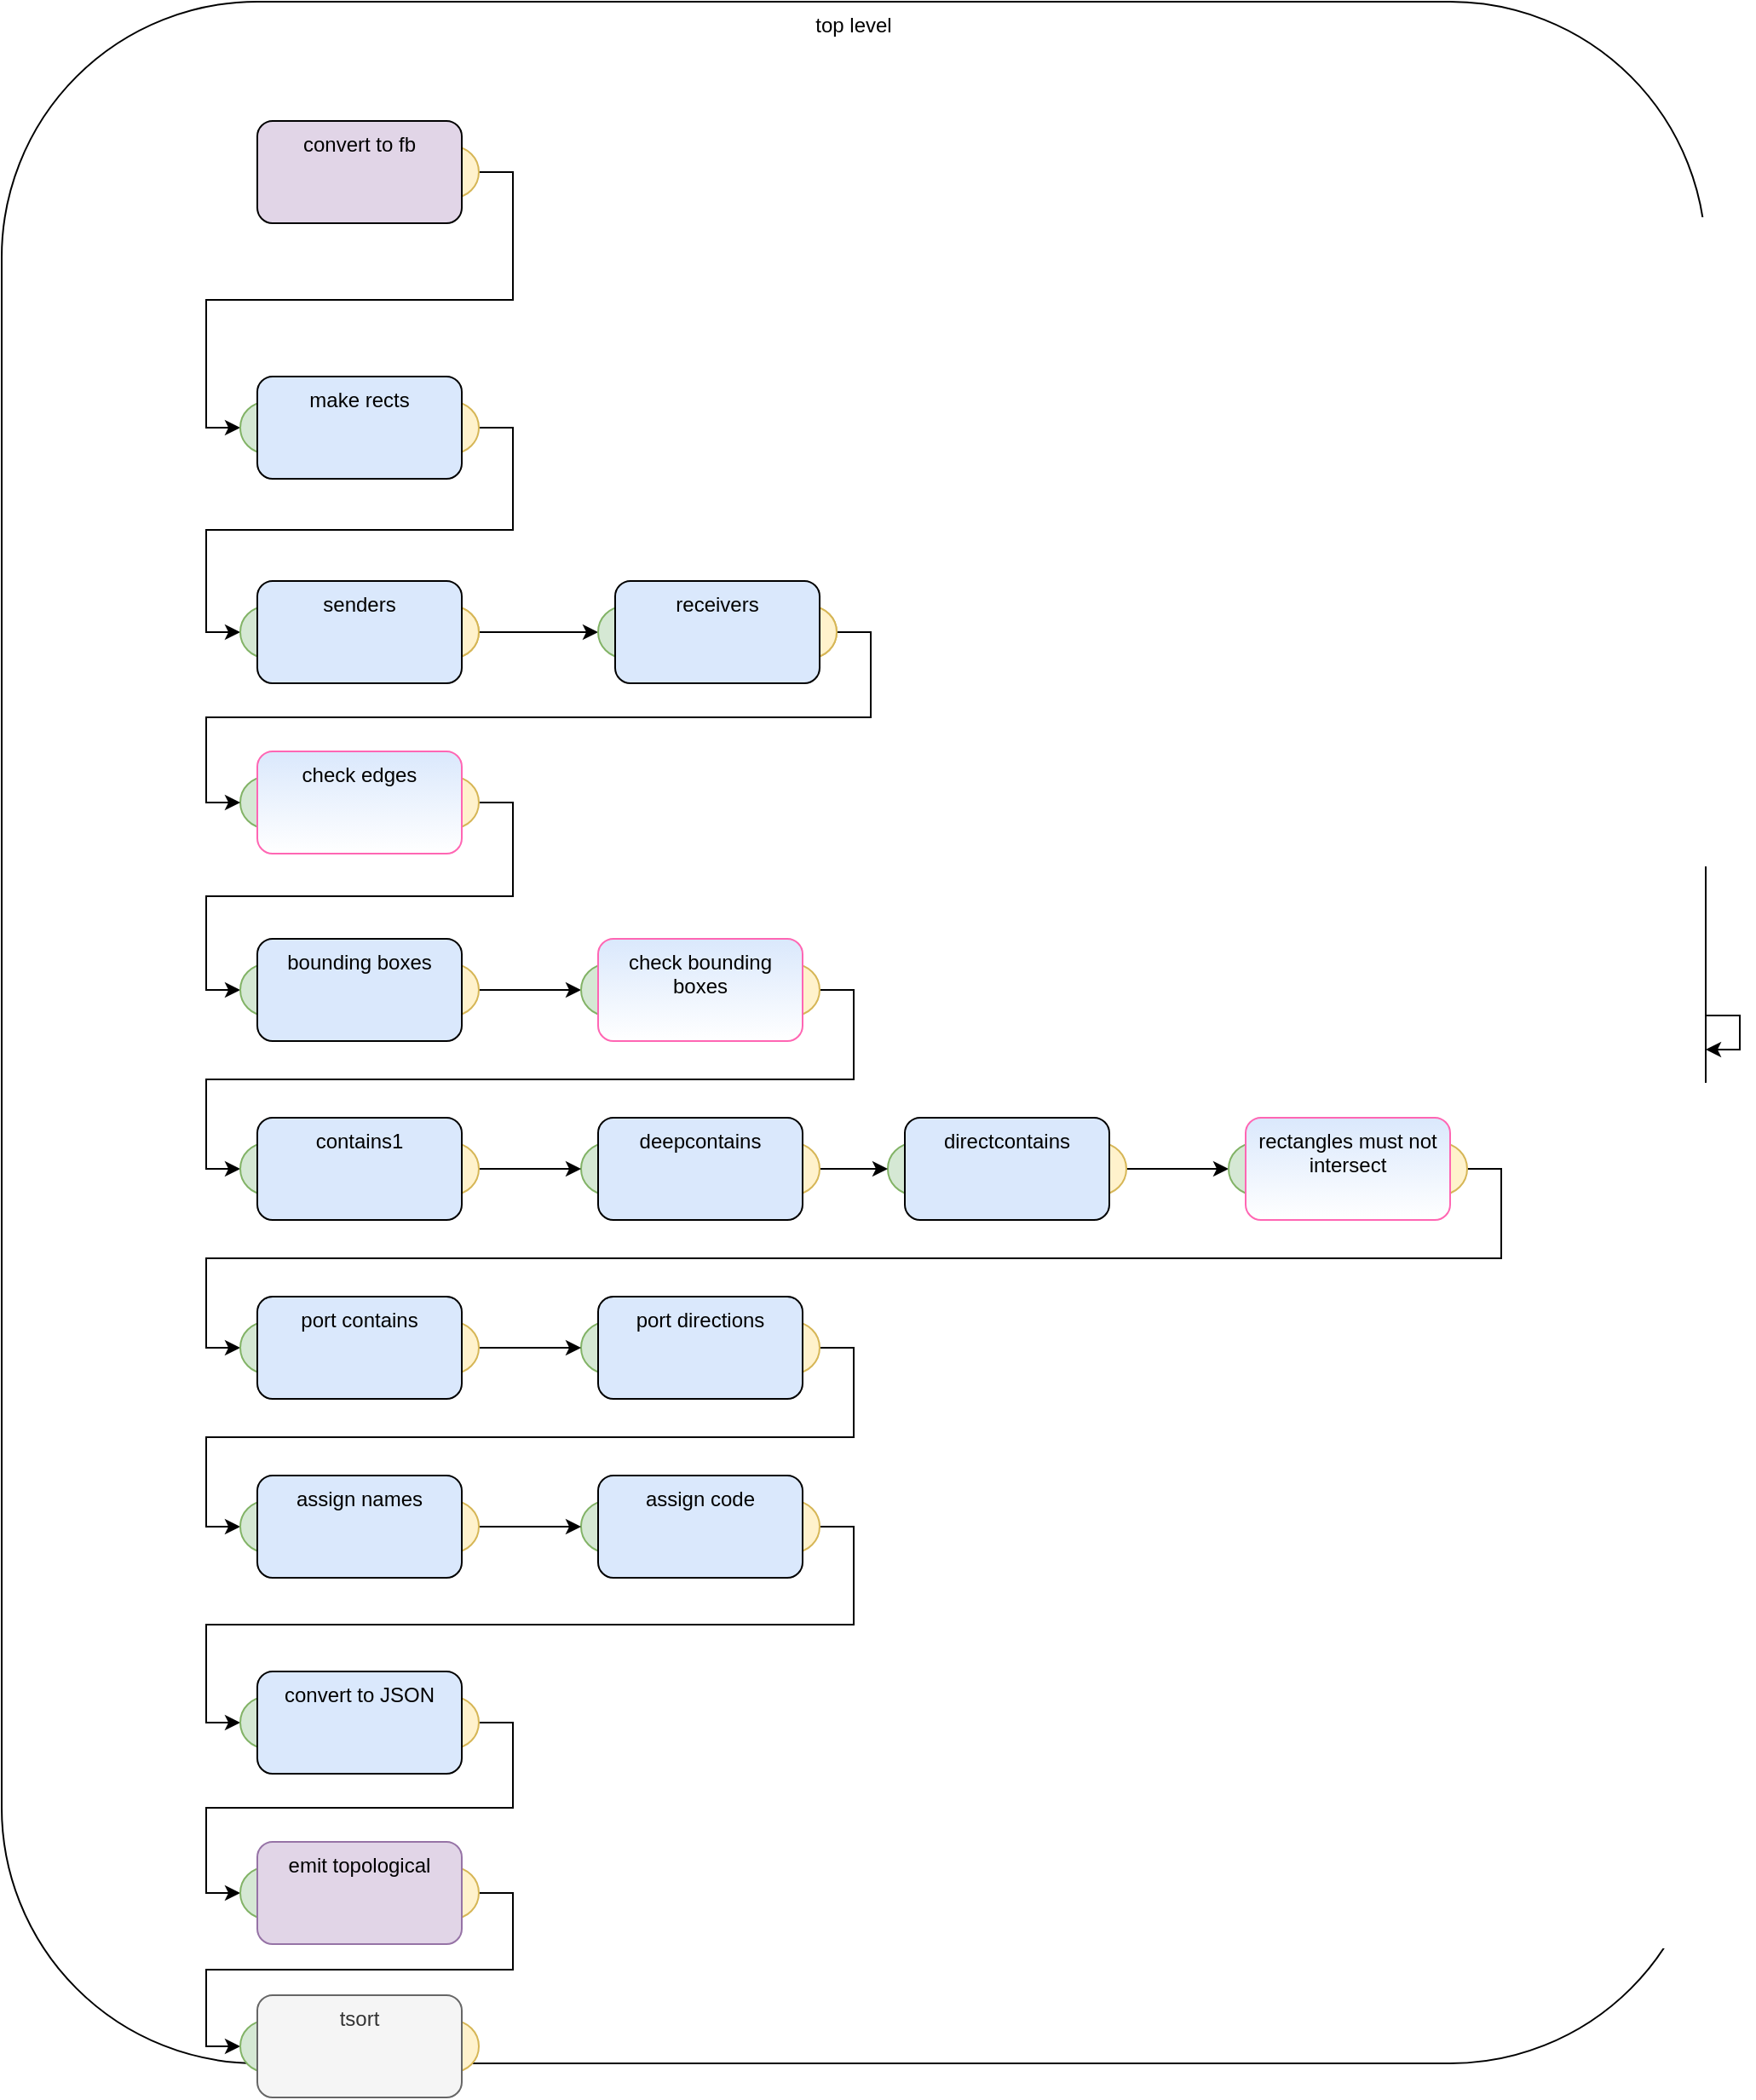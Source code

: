 <mxfile version="14.6.13" type="device"><diagram id="UL2OmWR_p9KJ0XYvqh1g" name="Page-1"><mxGraphModel dx="1106" dy="806" grid="1" gridSize="10" guides="1" tooltips="1" connect="1" arrows="1" fold="1" page="1" pageScale="1" pageWidth="1100" pageHeight="850" math="0" shadow="0"><root><mxCell id="0"/><mxCell id="1" parent="0"/><mxCell id="ybbTwsdQuFU4afnuUeu4-42" value="top level" style="rounded=1;whiteSpace=wrap;html=1;verticalAlign=top;" parent="1" vertex="1"><mxGeometry x="60" y="110" width="1000" height="1210" as="geometry"/></mxCell><mxCell id="zQYMD_BdRtTKSIAUS-H2-179" style="edgeStyle=orthogonalEdgeStyle;rounded=0;orthogonalLoop=1;jettySize=auto;html=1;exitX=1;exitY=0.5;exitDx=0;exitDy=0;entryX=0;entryY=0.5;entryDx=0;entryDy=0;" edge="1" parent="1" source="zQYMD_BdRtTKSIAUS-H2-92" target="zQYMD_BdRtTKSIAUS-H2-112"><mxGeometry relative="1" as="geometry"/></mxCell><mxCell id="zQYMD_BdRtTKSIAUS-H2-92" value="" style="ellipse;whiteSpace=wrap;html=1;aspect=fixed;fillColor=#fff2cc;align=center;strokeColor=#d6b656;textOpacity=50;verticalAlign=top;" vertex="1" parent="1"><mxGeometry x="310" y="195" width="30" height="30" as="geometry"/></mxCell><mxCell id="zQYMD_BdRtTKSIAUS-H2-232" style="edgeStyle=orthogonalEdgeStyle;rounded=0;orthogonalLoop=1;jettySize=auto;html=1;exitX=1;exitY=0.5;exitDx=0;exitDy=0;entryX=0;entryY=0.5;entryDx=0;entryDy=0;" edge="1" parent="1" source="zQYMD_BdRtTKSIAUS-H2-105" target="zQYMD_BdRtTKSIAUS-H2-163"><mxGeometry relative="1" as="geometry"/></mxCell><mxCell id="zQYMD_BdRtTKSIAUS-H2-105" value="" style="ellipse;whiteSpace=wrap;html=1;aspect=fixed;fillColor=#fff2cc;align=center;strokeColor=#d6b656;textOpacity=50;verticalAlign=top;" vertex="1" parent="1"><mxGeometry x="310" y="345" width="30" height="30" as="geometry"/></mxCell><mxCell id="zQYMD_BdRtTKSIAUS-H2-234" style="edgeStyle=orthogonalEdgeStyle;rounded=0;orthogonalLoop=1;jettySize=auto;html=1;exitX=1;exitY=0.5;exitDx=0;exitDy=0;entryX=0;entryY=0.5;entryDx=0;entryDy=0;" edge="1" parent="1" source="zQYMD_BdRtTKSIAUS-H2-107" target="zQYMD_BdRtTKSIAUS-H2-114"><mxGeometry relative="1" as="geometry"/></mxCell><mxCell id="zQYMD_BdRtTKSIAUS-H2-107" value="" style="ellipse;whiteSpace=wrap;html=1;aspect=fixed;fillColor=#fff2cc;align=center;strokeColor=#d6b656;textOpacity=50;verticalAlign=top;" vertex="1" parent="1"><mxGeometry x="310" y="565" width="30" height="30" as="geometry"/></mxCell><mxCell id="zQYMD_BdRtTKSIAUS-H2-108" style="edgeStyle=orthogonalEdgeStyle;rounded=0;orthogonalLoop=1;jettySize=auto;html=1;exitX=1;exitY=0.5;exitDx=0;exitDy=0;" edge="1" parent="1" source="zQYMD_BdRtTKSIAUS-H2-109" target="zQYMD_BdRtTKSIAUS-H2-115"><mxGeometry relative="1" as="geometry"/></mxCell><mxCell id="zQYMD_BdRtTKSIAUS-H2-109" value="" style="ellipse;whiteSpace=wrap;html=1;aspect=fixed;fillColor=#fff2cc;align=center;strokeColor=#d6b656;textOpacity=50;verticalAlign=top;" vertex="1" parent="1"><mxGeometry x="310" y="675" width="30" height="30" as="geometry"/></mxCell><mxCell id="zQYMD_BdRtTKSIAUS-H2-199" style="edgeStyle=orthogonalEdgeStyle;rounded=0;orthogonalLoop=1;jettySize=auto;html=1;exitX=1;exitY=0.5;exitDx=0;exitDy=0;entryX=0;entryY=0.5;entryDx=0;entryDy=0;" edge="1" parent="1" source="zQYMD_BdRtTKSIAUS-H2-111" target="zQYMD_BdRtTKSIAUS-H2-194"><mxGeometry relative="1" as="geometry"/></mxCell><mxCell id="zQYMD_BdRtTKSIAUS-H2-111" value="" style="ellipse;whiteSpace=wrap;html=1;aspect=fixed;fillColor=#fff2cc;align=center;strokeColor=#d6b656;textOpacity=50;verticalAlign=top;" vertex="1" parent="1"><mxGeometry x="510" y="675" width="30" height="30" as="geometry"/></mxCell><mxCell id="zQYMD_BdRtTKSIAUS-H2-112" value="" style="ellipse;whiteSpace=wrap;html=1;aspect=fixed;fillColor=#d5e8d4;align=center;strokeColor=#82b366;textOpacity=50;verticalAlign=top;" vertex="1" parent="1"><mxGeometry x="200" y="345" width="30" height="30" as="geometry"/></mxCell><mxCell id="zQYMD_BdRtTKSIAUS-H2-113" value="" style="ellipse;whiteSpace=wrap;html=1;aspect=fixed;fillColor=#d5e8d4;align=center;strokeColor=#82b366;textOpacity=50;verticalAlign=top;" vertex="1" parent="1"><mxGeometry x="200" y="565" width="30" height="30" as="geometry"/></mxCell><mxCell id="zQYMD_BdRtTKSIAUS-H2-114" value="" style="ellipse;whiteSpace=wrap;html=1;aspect=fixed;fillColor=#d5e8d4;align=center;strokeColor=#82b366;textOpacity=50;verticalAlign=top;" vertex="1" parent="1"><mxGeometry x="200" y="675" width="30" height="30" as="geometry"/></mxCell><mxCell id="zQYMD_BdRtTKSIAUS-H2-115" value="" style="ellipse;whiteSpace=wrap;html=1;aspect=fixed;fillColor=#d5e8d4;align=center;strokeColor=#82b366;textOpacity=50;verticalAlign=top;" vertex="1" parent="1"><mxGeometry x="400" y="675" width="30" height="30" as="geometry"/></mxCell><mxCell id="zQYMD_BdRtTKSIAUS-H2-150" value="convert to fb" style="rounded=1;whiteSpace=wrap;html=1;fillColor=#e1d5e7;verticalAlign=top;" vertex="1" parent="1"><mxGeometry x="210" y="180" width="120" height="60" as="geometry"/></mxCell><mxCell id="zQYMD_BdRtTKSIAUS-H2-154" value="make rects" style="rounded=1;whiteSpace=wrap;html=1;fillColor=#dae8fc;verticalAlign=top;" vertex="1" parent="1"><mxGeometry x="210" y="330" width="120" height="60" as="geometry"/></mxCell><mxCell id="zQYMD_BdRtTKSIAUS-H2-155" value="check edges" style="rounded=1;whiteSpace=wrap;html=1;verticalAlign=top;fillColor=#dae8fc;gradientColor=#ffffff;strokeColor=#FF66B3;" vertex="1" parent="1"><mxGeometry x="210" y="550" width="120" height="60" as="geometry"/></mxCell><mxCell id="zQYMD_BdRtTKSIAUS-H2-156" value="bounding boxes" style="rounded=1;whiteSpace=wrap;html=1;fillColor=#dae8fc;verticalAlign=top;" vertex="1" parent="1"><mxGeometry x="210" y="660" width="120" height="60" as="geometry"/></mxCell><mxCell id="zQYMD_BdRtTKSIAUS-H2-157" value="check bounding boxes" style="rounded=1;whiteSpace=wrap;html=1;verticalAlign=top;fillColor=#dae8fc;gradientColor=#ffffff;strokeColor=#FF66B3;" vertex="1" parent="1"><mxGeometry x="410" y="660" width="120" height="60" as="geometry"/></mxCell><mxCell id="zQYMD_BdRtTKSIAUS-H2-162" value="" style="ellipse;whiteSpace=wrap;html=1;aspect=fixed;fillColor=#fff2cc;align=center;strokeColor=#d6b656;textOpacity=50;verticalAlign=top;" vertex="1" parent="1"><mxGeometry x="310" y="465" width="30" height="30" as="geometry"/></mxCell><mxCell id="zQYMD_BdRtTKSIAUS-H2-163" value="" style="ellipse;whiteSpace=wrap;html=1;aspect=fixed;fillColor=#d5e8d4;align=center;strokeColor=#82b366;textOpacity=50;verticalAlign=top;" vertex="1" parent="1"><mxGeometry x="200" y="465" width="30" height="30" as="geometry"/></mxCell><mxCell id="zQYMD_BdRtTKSIAUS-H2-164" style="edgeStyle=orthogonalEdgeStyle;rounded=0;orthogonalLoop=1;jettySize=auto;html=1;exitX=1;exitY=0.5;exitDx=0;exitDy=0;entryX=0;entryY=0.5;entryDx=0;entryDy=0;" edge="1" parent="1" source="zQYMD_BdRtTKSIAUS-H2-165" target="zQYMD_BdRtTKSIAUS-H2-168"><mxGeometry relative="1" as="geometry"/></mxCell><mxCell id="zQYMD_BdRtTKSIAUS-H2-165" value="" style="ellipse;whiteSpace=wrap;html=1;aspect=fixed;fillColor=#fff2cc;align=center;strokeColor=#d6b656;textOpacity=50;verticalAlign=top;" vertex="1" parent="1"><mxGeometry x="310" y="465" width="30" height="30" as="geometry"/></mxCell><mxCell id="zQYMD_BdRtTKSIAUS-H2-166" value="senders" style="rounded=1;whiteSpace=wrap;html=1;fillColor=#dae8fc;verticalAlign=top;" vertex="1" parent="1"><mxGeometry x="210" y="450" width="120" height="60" as="geometry"/></mxCell><mxCell id="zQYMD_BdRtTKSIAUS-H2-167" value="" style="ellipse;whiteSpace=wrap;html=1;aspect=fixed;fillColor=#fff2cc;align=center;strokeColor=#d6b656;textOpacity=50;verticalAlign=top;" vertex="1" parent="1"><mxGeometry x="520" y="465" width="30" height="30" as="geometry"/></mxCell><mxCell id="zQYMD_BdRtTKSIAUS-H2-168" value="" style="ellipse;whiteSpace=wrap;html=1;aspect=fixed;fillColor=#d5e8d4;align=center;strokeColor=#82b366;textOpacity=50;verticalAlign=top;" vertex="1" parent="1"><mxGeometry x="410" y="465" width="30" height="30" as="geometry"/></mxCell><mxCell id="zQYMD_BdRtTKSIAUS-H2-233" style="edgeStyle=orthogonalEdgeStyle;rounded=0;orthogonalLoop=1;jettySize=auto;html=1;exitX=1;exitY=0.5;exitDx=0;exitDy=0;entryX=0;entryY=0.5;entryDx=0;entryDy=0;" edge="1" parent="1" source="zQYMD_BdRtTKSIAUS-H2-170" target="zQYMD_BdRtTKSIAUS-H2-113"><mxGeometry relative="1" as="geometry"/></mxCell><mxCell id="zQYMD_BdRtTKSIAUS-H2-170" value="" style="ellipse;whiteSpace=wrap;html=1;aspect=fixed;fillColor=#fff2cc;align=center;strokeColor=#d6b656;textOpacity=50;verticalAlign=top;" vertex="1" parent="1"><mxGeometry x="520" y="465" width="30" height="30" as="geometry"/></mxCell><mxCell id="zQYMD_BdRtTKSIAUS-H2-171" value="receivers" style="rounded=1;whiteSpace=wrap;html=1;fillColor=#dae8fc;verticalAlign=top;" vertex="1" parent="1"><mxGeometry x="420" y="450" width="120" height="60" as="geometry"/></mxCell><mxCell id="zQYMD_BdRtTKSIAUS-H2-183" style="edgeStyle=orthogonalEdgeStyle;rounded=0;orthogonalLoop=1;jettySize=auto;html=1;exitX=1;exitY=0.5;exitDx=0;exitDy=0;" edge="1" parent="1" source="zQYMD_BdRtTKSIAUS-H2-184" target="zQYMD_BdRtTKSIAUS-H2-187"><mxGeometry relative="1" as="geometry"/></mxCell><mxCell id="zQYMD_BdRtTKSIAUS-H2-184" value="" style="ellipse;whiteSpace=wrap;html=1;aspect=fixed;fillColor=#fff2cc;align=center;strokeColor=#d6b656;textOpacity=50;verticalAlign=top;" vertex="1" parent="1"><mxGeometry x="690" y="780" width="30" height="30" as="geometry"/></mxCell><mxCell id="zQYMD_BdRtTKSIAUS-H2-215" style="edgeStyle=orthogonalEdgeStyle;rounded=0;orthogonalLoop=1;jettySize=auto;html=1;exitX=1;exitY=0.5;exitDx=0;exitDy=0;entryX=0;entryY=0.5;entryDx=0;entryDy=0;" edge="1" parent="1" source="zQYMD_BdRtTKSIAUS-H2-185" target="zQYMD_BdRtTKSIAUS-H2-205"><mxGeometry relative="1" as="geometry"/></mxCell><mxCell id="zQYMD_BdRtTKSIAUS-H2-185" value="" style="ellipse;whiteSpace=wrap;html=1;aspect=fixed;fillColor=#fff2cc;align=center;strokeColor=#d6b656;textOpacity=50;verticalAlign=top;" vertex="1" parent="1"><mxGeometry x="890" y="780" width="30" height="30" as="geometry"/></mxCell><mxCell id="zQYMD_BdRtTKSIAUS-H2-186" value="" style="ellipse;whiteSpace=wrap;html=1;aspect=fixed;fillColor=#d5e8d4;align=center;strokeColor=#82b366;textOpacity=50;verticalAlign=top;" vertex="1" parent="1"><mxGeometry x="580" y="780" width="30" height="30" as="geometry"/></mxCell><mxCell id="zQYMD_BdRtTKSIAUS-H2-187" value="" style="ellipse;whiteSpace=wrap;html=1;aspect=fixed;fillColor=#d5e8d4;align=center;strokeColor=#82b366;textOpacity=50;verticalAlign=top;" vertex="1" parent="1"><mxGeometry x="780" y="780" width="30" height="30" as="geometry"/></mxCell><mxCell id="zQYMD_BdRtTKSIAUS-H2-188" value="directcontains" style="rounded=1;whiteSpace=wrap;html=1;fillColor=#dae8fc;verticalAlign=top;" vertex="1" parent="1"><mxGeometry x="590" y="765" width="120" height="60" as="geometry"/></mxCell><mxCell id="zQYMD_BdRtTKSIAUS-H2-189" value="rectangles must not intersect" style="rounded=1;whiteSpace=wrap;html=1;verticalAlign=top;fillColor=#dae8fc;gradientColor=#ffffff;strokeColor=#FF66B3;" vertex="1" parent="1"><mxGeometry x="790" y="765" width="120" height="60" as="geometry"/></mxCell><mxCell id="zQYMD_BdRtTKSIAUS-H2-196" style="edgeStyle=orthogonalEdgeStyle;rounded=0;orthogonalLoop=1;jettySize=auto;html=1;exitX=1;exitY=0.5;exitDx=0;exitDy=0;entryX=0;entryY=0.5;entryDx=0;entryDy=0;" edge="1" parent="1" source="zQYMD_BdRtTKSIAUS-H2-190" target="zQYMD_BdRtTKSIAUS-H2-186"><mxGeometry relative="1" as="geometry"/></mxCell><mxCell id="zQYMD_BdRtTKSIAUS-H2-190" value="" style="ellipse;whiteSpace=wrap;html=1;aspect=fixed;fillColor=#fff2cc;align=center;strokeColor=#d6b656;textOpacity=50;verticalAlign=top;" vertex="1" parent="1"><mxGeometry x="510" y="780" width="30" height="30" as="geometry"/></mxCell><mxCell id="zQYMD_BdRtTKSIAUS-H2-191" value="" style="ellipse;whiteSpace=wrap;html=1;aspect=fixed;fillColor=#d5e8d4;align=center;strokeColor=#82b366;textOpacity=50;verticalAlign=top;" vertex="1" parent="1"><mxGeometry x="400" y="780" width="30" height="30" as="geometry"/></mxCell><mxCell id="zQYMD_BdRtTKSIAUS-H2-192" value="deepcontains" style="rounded=1;whiteSpace=wrap;html=1;fillColor=#dae8fc;verticalAlign=top;" vertex="1" parent="1"><mxGeometry x="410" y="765" width="120" height="60" as="geometry"/></mxCell><mxCell id="zQYMD_BdRtTKSIAUS-H2-198" style="edgeStyle=orthogonalEdgeStyle;rounded=0;orthogonalLoop=1;jettySize=auto;html=1;exitX=1;exitY=0.5;exitDx=0;exitDy=0;entryX=0;entryY=0.5;entryDx=0;entryDy=0;" edge="1" parent="1" source="zQYMD_BdRtTKSIAUS-H2-193" target="zQYMD_BdRtTKSIAUS-H2-191"><mxGeometry relative="1" as="geometry"/></mxCell><mxCell id="zQYMD_BdRtTKSIAUS-H2-193" value="" style="ellipse;whiteSpace=wrap;html=1;aspect=fixed;fillColor=#fff2cc;align=center;strokeColor=#d6b656;textOpacity=50;verticalAlign=top;" vertex="1" parent="1"><mxGeometry x="310" y="780" width="30" height="30" as="geometry"/></mxCell><mxCell id="zQYMD_BdRtTKSIAUS-H2-194" value="" style="ellipse;whiteSpace=wrap;html=1;aspect=fixed;fillColor=#d5e8d4;align=center;strokeColor=#82b366;textOpacity=50;verticalAlign=top;" vertex="1" parent="1"><mxGeometry x="200" y="780" width="30" height="30" as="geometry"/></mxCell><mxCell id="zQYMD_BdRtTKSIAUS-H2-195" value="contains1" style="rounded=1;whiteSpace=wrap;html=1;fillColor=#dae8fc;verticalAlign=top;" vertex="1" parent="1"><mxGeometry x="210" y="765" width="120" height="60" as="geometry"/></mxCell><mxCell id="zQYMD_BdRtTKSIAUS-H2-214" style="edgeStyle=orthogonalEdgeStyle;rounded=0;orthogonalLoop=1;jettySize=auto;html=1;exitX=1;exitY=0.5;exitDx=0;exitDy=0;entryX=0;entryY=0.5;entryDx=0;entryDy=0;" edge="1" parent="1" source="zQYMD_BdRtTKSIAUS-H2-200" target="zQYMD_BdRtTKSIAUS-H2-212"><mxGeometry relative="1" as="geometry"/></mxCell><mxCell id="zQYMD_BdRtTKSIAUS-H2-200" value="" style="ellipse;whiteSpace=wrap;html=1;aspect=fixed;fillColor=#fff2cc;align=center;strokeColor=#d6b656;textOpacity=50;verticalAlign=top;" vertex="1" parent="1"><mxGeometry x="510" y="885" width="30" height="30" as="geometry"/></mxCell><mxCell id="zQYMD_BdRtTKSIAUS-H2-201" value="" style="ellipse;whiteSpace=wrap;html=1;aspect=fixed;fillColor=#d5e8d4;align=center;strokeColor=#82b366;textOpacity=50;verticalAlign=top;" vertex="1" parent="1"><mxGeometry x="400" y="885" width="30" height="30" as="geometry"/></mxCell><mxCell id="zQYMD_BdRtTKSIAUS-H2-202" value="port directions" style="rounded=1;whiteSpace=wrap;html=1;fillColor=#dae8fc;verticalAlign=top;" vertex="1" parent="1"><mxGeometry x="410" y="870" width="120" height="60" as="geometry"/></mxCell><mxCell id="zQYMD_BdRtTKSIAUS-H2-203" style="edgeStyle=orthogonalEdgeStyle;rounded=0;orthogonalLoop=1;jettySize=auto;html=1;exitX=1;exitY=0.5;exitDx=0;exitDy=0;entryX=0;entryY=0.5;entryDx=0;entryDy=0;" edge="1" parent="1" source="zQYMD_BdRtTKSIAUS-H2-204" target="zQYMD_BdRtTKSIAUS-H2-201"><mxGeometry relative="1" as="geometry"/></mxCell><mxCell id="zQYMD_BdRtTKSIAUS-H2-204" value="" style="ellipse;whiteSpace=wrap;html=1;aspect=fixed;fillColor=#fff2cc;align=center;strokeColor=#d6b656;textOpacity=50;verticalAlign=top;" vertex="1" parent="1"><mxGeometry x="310" y="885" width="30" height="30" as="geometry"/></mxCell><mxCell id="zQYMD_BdRtTKSIAUS-H2-205" value="" style="ellipse;whiteSpace=wrap;html=1;aspect=fixed;fillColor=#d5e8d4;align=center;strokeColor=#82b366;textOpacity=50;verticalAlign=top;" vertex="1" parent="1"><mxGeometry x="200" y="885" width="30" height="30" as="geometry"/></mxCell><mxCell id="zQYMD_BdRtTKSIAUS-H2-206" value="port contains" style="rounded=1;whiteSpace=wrap;html=1;fillColor=#dae8fc;verticalAlign=top;" vertex="1" parent="1"><mxGeometry x="210" y="870" width="120" height="60" as="geometry"/></mxCell><mxCell id="zQYMD_BdRtTKSIAUS-H2-219" style="edgeStyle=orthogonalEdgeStyle;rounded=0;orthogonalLoop=1;jettySize=auto;html=1;exitX=1;exitY=0.5;exitDx=0;exitDy=0;entryX=0;entryY=0.5;entryDx=0;entryDy=0;" edge="1" parent="1" source="zQYMD_BdRtTKSIAUS-H2-207" target="zQYMD_BdRtTKSIAUS-H2-217"><mxGeometry relative="1" as="geometry"/></mxCell><mxCell id="zQYMD_BdRtTKSIAUS-H2-207" value="" style="ellipse;whiteSpace=wrap;html=1;aspect=fixed;fillColor=#fff2cc;align=center;strokeColor=#d6b656;textOpacity=50;verticalAlign=top;" vertex="1" parent="1"><mxGeometry x="510" y="990" width="30" height="30" as="geometry"/></mxCell><mxCell id="zQYMD_BdRtTKSIAUS-H2-208" value="" style="ellipse;whiteSpace=wrap;html=1;aspect=fixed;fillColor=#d5e8d4;align=center;strokeColor=#82b366;textOpacity=50;verticalAlign=top;" vertex="1" parent="1"><mxGeometry x="400" y="990" width="30" height="30" as="geometry"/></mxCell><mxCell id="zQYMD_BdRtTKSIAUS-H2-209" value="assign code" style="rounded=1;whiteSpace=wrap;html=1;fillColor=#dae8fc;verticalAlign=top;" vertex="1" parent="1"><mxGeometry x="410" y="975" width="120" height="60" as="geometry"/></mxCell><mxCell id="zQYMD_BdRtTKSIAUS-H2-210" style="edgeStyle=orthogonalEdgeStyle;rounded=0;orthogonalLoop=1;jettySize=auto;html=1;exitX=1;exitY=0.5;exitDx=0;exitDy=0;entryX=0;entryY=0.5;entryDx=0;entryDy=0;" edge="1" parent="1" source="zQYMD_BdRtTKSIAUS-H2-211" target="zQYMD_BdRtTKSIAUS-H2-208"><mxGeometry relative="1" as="geometry"/></mxCell><mxCell id="zQYMD_BdRtTKSIAUS-H2-211" value="" style="ellipse;whiteSpace=wrap;html=1;aspect=fixed;fillColor=#fff2cc;align=center;strokeColor=#d6b656;textOpacity=50;verticalAlign=top;" vertex="1" parent="1"><mxGeometry x="310" y="990" width="30" height="30" as="geometry"/></mxCell><mxCell id="zQYMD_BdRtTKSIAUS-H2-212" value="" style="ellipse;whiteSpace=wrap;html=1;aspect=fixed;fillColor=#d5e8d4;align=center;strokeColor=#82b366;textOpacity=50;verticalAlign=top;" vertex="1" parent="1"><mxGeometry x="200" y="990" width="30" height="30" as="geometry"/></mxCell><mxCell id="zQYMD_BdRtTKSIAUS-H2-213" value="assign names" style="rounded=1;whiteSpace=wrap;html=1;fillColor=#dae8fc;verticalAlign=top;" vertex="1" parent="1"><mxGeometry x="210" y="975" width="120" height="60" as="geometry"/></mxCell><mxCell id="zQYMD_BdRtTKSIAUS-H2-229" style="edgeStyle=orthogonalEdgeStyle;rounded=0;orthogonalLoop=1;jettySize=auto;html=1;exitX=1;exitY=0.5;exitDx=0;exitDy=0;entryX=0;entryY=0.5;entryDx=0;entryDy=0;" edge="1" parent="1" source="zQYMD_BdRtTKSIAUS-H2-216" target="zQYMD_BdRtTKSIAUS-H2-221"><mxGeometry relative="1" as="geometry"/></mxCell><mxCell id="zQYMD_BdRtTKSIAUS-H2-216" value="" style="ellipse;whiteSpace=wrap;html=1;aspect=fixed;fillColor=#fff2cc;align=center;strokeColor=#d6b656;textOpacity=50;verticalAlign=top;" vertex="1" parent="1"><mxGeometry x="310" y="1105" width="30" height="30" as="geometry"/></mxCell><mxCell id="zQYMD_BdRtTKSIAUS-H2-217" value="" style="ellipse;whiteSpace=wrap;html=1;aspect=fixed;fillColor=#d5e8d4;align=center;strokeColor=#82b366;textOpacity=50;verticalAlign=top;" vertex="1" parent="1"><mxGeometry x="200" y="1105" width="30" height="30" as="geometry"/></mxCell><mxCell id="zQYMD_BdRtTKSIAUS-H2-218" value="convert to JSON" style="rounded=1;whiteSpace=wrap;html=1;fillColor=#dae8fc;verticalAlign=top;" vertex="1" parent="1"><mxGeometry x="210" y="1090" width="120" height="60" as="geometry"/></mxCell><mxCell id="zQYMD_BdRtTKSIAUS-H2-230" style="edgeStyle=orthogonalEdgeStyle;rounded=0;orthogonalLoop=1;jettySize=auto;html=1;exitX=1;exitY=0.5;exitDx=0;exitDy=0;entryX=0;entryY=0.5;entryDx=0;entryDy=0;" edge="1" parent="1" source="zQYMD_BdRtTKSIAUS-H2-220" target="zQYMD_BdRtTKSIAUS-H2-227"><mxGeometry relative="1" as="geometry"/></mxCell><mxCell id="zQYMD_BdRtTKSIAUS-H2-220" value="" style="ellipse;whiteSpace=wrap;html=1;aspect=fixed;fillColor=#fff2cc;align=center;strokeColor=#d6b656;textOpacity=50;verticalAlign=top;" vertex="1" parent="1"><mxGeometry x="310" y="1205" width="30" height="30" as="geometry"/></mxCell><mxCell id="zQYMD_BdRtTKSIAUS-H2-221" value="" style="ellipse;whiteSpace=wrap;html=1;aspect=fixed;fillColor=#d5e8d4;align=center;strokeColor=#82b366;textOpacity=50;verticalAlign=top;" vertex="1" parent="1"><mxGeometry x="200" y="1205" width="30" height="30" as="geometry"/></mxCell><mxCell id="zQYMD_BdRtTKSIAUS-H2-222" value="emit topological" style="rounded=1;whiteSpace=wrap;html=1;fillColor=#e1d5e7;verticalAlign=top;strokeColor=#9673a6;" vertex="1" parent="1"><mxGeometry x="210" y="1190" width="120" height="60" as="geometry"/></mxCell><mxCell id="zQYMD_BdRtTKSIAUS-H2-226" value="" style="ellipse;whiteSpace=wrap;html=1;aspect=fixed;fillColor=#fff2cc;align=center;strokeColor=#d6b656;textOpacity=50;verticalAlign=top;" vertex="1" parent="1"><mxGeometry x="310" y="1295" width="30" height="30" as="geometry"/></mxCell><mxCell id="zQYMD_BdRtTKSIAUS-H2-227" value="" style="ellipse;whiteSpace=wrap;html=1;aspect=fixed;fillColor=#d5e8d4;align=center;strokeColor=#82b366;textOpacity=50;verticalAlign=top;" vertex="1" parent="1"><mxGeometry x="200" y="1295" width="30" height="30" as="geometry"/></mxCell><mxCell id="zQYMD_BdRtTKSIAUS-H2-228" value="tsort" style="rounded=1;whiteSpace=wrap;html=1;fillColor=#f5f5f5;verticalAlign=top;strokeColor=#666666;fontColor=#333333;" vertex="1" parent="1"><mxGeometry x="210" y="1280" width="120" height="60" as="geometry"/></mxCell><mxCell id="zQYMD_BdRtTKSIAUS-H2-231" style="edgeStyle=orthogonalEdgeStyle;rounded=0;orthogonalLoop=1;jettySize=auto;html=1;" edge="1" parent="1" source="ybbTwsdQuFU4afnuUeu4-42" target="ybbTwsdQuFU4afnuUeu4-42"><mxGeometry relative="1" as="geometry"/></mxCell></root></mxGraphModel></diagram></mxfile>